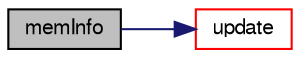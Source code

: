 digraph "memInfo"
{
  bgcolor="transparent";
  edge [fontname="FreeSans",fontsize="10",labelfontname="FreeSans",labelfontsize="10"];
  node [fontname="FreeSans",fontsize="10",shape=record];
  rankdir="LR";
  Node0 [label="memInfo",height=0.2,width=0.4,color="black", fillcolor="grey75", style="filled", fontcolor="black"];
  Node0 -> Node1 [color="midnightblue",fontsize="10",style="solid",fontname="FreeSans"];
  Node1 [label="update",height=0.2,width=0.4,color="red",URL="$a28534.html#ae7905ca09c58e0fdf8d42fbe06e2fce6",tooltip="Parse /proc/<pid>/status. "];
}
